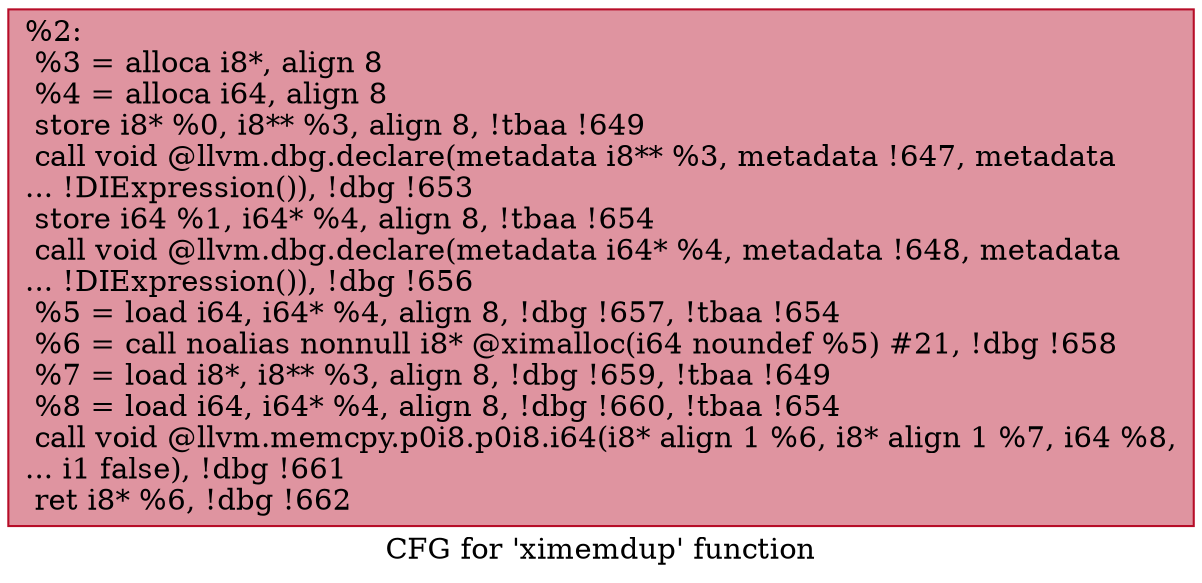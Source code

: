digraph "CFG for 'ximemdup' function" {
	label="CFG for 'ximemdup' function";

	Node0x746480 [shape=record,color="#b70d28ff", style=filled, fillcolor="#b70d2870",label="{%2:\l  %3 = alloca i8*, align 8\l  %4 = alloca i64, align 8\l  store i8* %0, i8** %3, align 8, !tbaa !649\l  call void @llvm.dbg.declare(metadata i8** %3, metadata !647, metadata\l... !DIExpression()), !dbg !653\l  store i64 %1, i64* %4, align 8, !tbaa !654\l  call void @llvm.dbg.declare(metadata i64* %4, metadata !648, metadata\l... !DIExpression()), !dbg !656\l  %5 = load i64, i64* %4, align 8, !dbg !657, !tbaa !654\l  %6 = call noalias nonnull i8* @ximalloc(i64 noundef %5) #21, !dbg !658\l  %7 = load i8*, i8** %3, align 8, !dbg !659, !tbaa !649\l  %8 = load i64, i64* %4, align 8, !dbg !660, !tbaa !654\l  call void @llvm.memcpy.p0i8.p0i8.i64(i8* align 1 %6, i8* align 1 %7, i64 %8,\l... i1 false), !dbg !661\l  ret i8* %6, !dbg !662\l}"];
}
